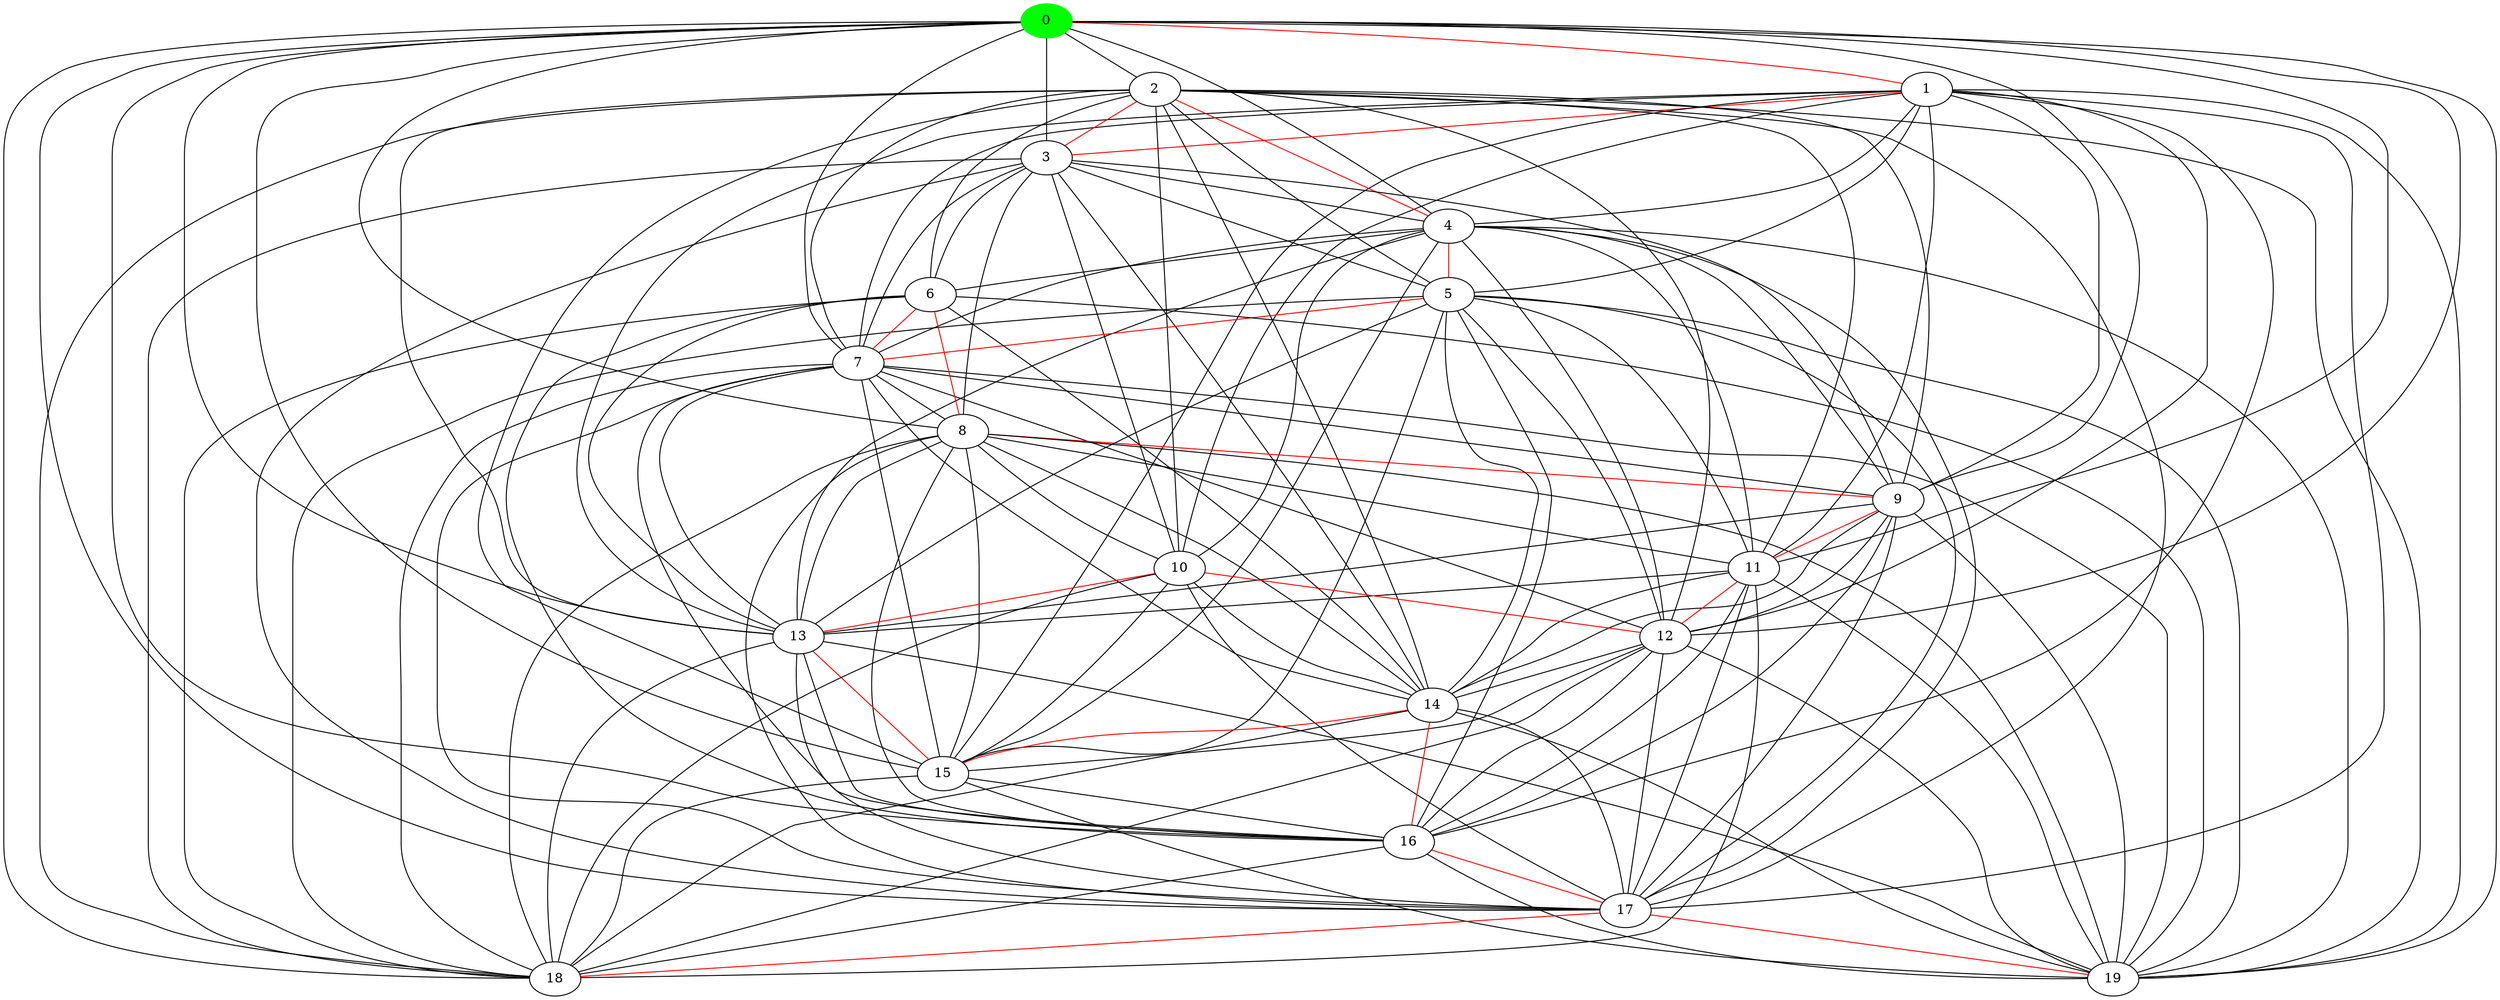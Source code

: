 graph ham_graph1 {
      0  [color = green, style = filled];
      0 -- 1 [color=red] ;
      0 -- 2 ;
      0 -- 3 ;
      0 -- 4 ;
      0 -- 7 ;
      0 -- 8 ;
      0 -- 9 ;
      0 -- 11 ;
      0 -- 12 ;
      0 -- 13 ;
      0 -- 15 ;
      0 -- 16 ;
      0 -- 17 ;
      0 -- 18 ;
      0 -- 19 ;
      1 -- 3 [color=red] ;
      1 -- 4 ;
      1 -- 5 ;
      1 -- 7 ;
      1 -- 9 ;
      1 -- 10 ;
      1 -- 11 ;
      1 -- 12 ;
      1 -- 13 ;
      1 -- 15 ;
      1 -- 16 ;
      1 -- 17 ;
      1 -- 19 ;
      2 -- 3 [color=red] ;
      2 -- 4 [color=red] ;
      2 -- 5 ;
      2 -- 6 ;
      2 -- 7 ;
      2 -- 9 ;
      2 -- 10 ;
      2 -- 11 ;
      2 -- 12 ;
      2 -- 13 ;
      2 -- 14 ;
      2 -- 15 ;
      2 -- 17 ;
      2 -- 18 ;
      2 -- 19 ;
      3 -- 4 ;
      3 -- 5 ;
      3 -- 6 ;
      3 -- 7 ;
      3 -- 8 ;
      3 -- 9 ;
      3 -- 10 ;
      3 -- 14 ;
      3 -- 17 ;
      3 -- 18 ;
      4 -- 5 [color=red] ;
      4 -- 6 ;
      4 -- 7 ;
      4 -- 9 ;
      4 -- 10 ;
      4 -- 11 ;
      4 -- 12 ;
      4 -- 13 ;
      4 -- 15 ;
      4 -- 17 ;
      4 -- 19 ;
      5 -- 7 [color=red] ;
      5 -- 11 ;
      5 -- 12 ;
      5 -- 13 ;
      5 -- 14 ;
      5 -- 15 ;
      5 -- 16 ;
      5 -- 17 ;
      5 -- 18 ;
      5 -- 19 ;
      6 -- 7 [color=red] ;
      6 -- 8 [color=red] ;
      6 -- 13 ;
      6 -- 14 ;
      6 -- 16 ;
      6 -- 18 ;
      6 -- 19 ;
      7 -- 8 ;
      7 -- 9 ;
      7 -- 12 ;
      7 -- 13 ;
      7 -- 14 ;
      7 -- 15 ;
      7 -- 16 ;
      7 -- 17 ;
      7 -- 18 ;
      7 -- 19 ;
      8 -- 9 [color=red] ;
      8 -- 10 ;
      8 -- 11 ;
      8 -- 13 ;
      8 -- 14 ;
      8 -- 15 ;
      8 -- 16 ;
      8 -- 17 ;
      8 -- 18 ;
      8 -- 19 ;
      9 -- 11 [color=red] ;
      9 -- 12 ;
      9 -- 13 ;
      9 -- 14 ;
      9 -- 16 ;
      9 -- 17 ;
      9 -- 19 ;
      10 -- 12 [color=red] ;
      10 -- 13 [color=red] ;
      10 -- 14 ;
      10 -- 15 ;
      10 -- 17 ;
      10 -- 18 ;
      11 -- 12 [color=red] ;
      11 -- 13 ;
      11 -- 14 ;
      11 -- 16 ;
      11 -- 17 ;
      11 -- 18 ;
      11 -- 19 ;
      12 -- 14 ;
      12 -- 15 ;
      12 -- 16 ;
      12 -- 17 ;
      12 -- 18 ;
      12 -- 19 ;
      13 -- 15 [color=red] ;
      13 -- 16 ;
      13 -- 17 ;
      13 -- 18 ;
      13 -- 19 ;
      14 -- 15 [color=red] ;
      14 -- 16 [color=red] ;
      14 -- 17 ;
      14 -- 18 ;
      14 -- 19 ;
      15 -- 16 ;
      15 -- 18 ;
      15 -- 19 ;
      16 -- 17 [color=red] ;
      16 -- 18 ;
      16 -- 19 ;
      17 -- 18 [color=red] ;
      17 -- 19 [color=red] ;
      18 ;
      19 
}